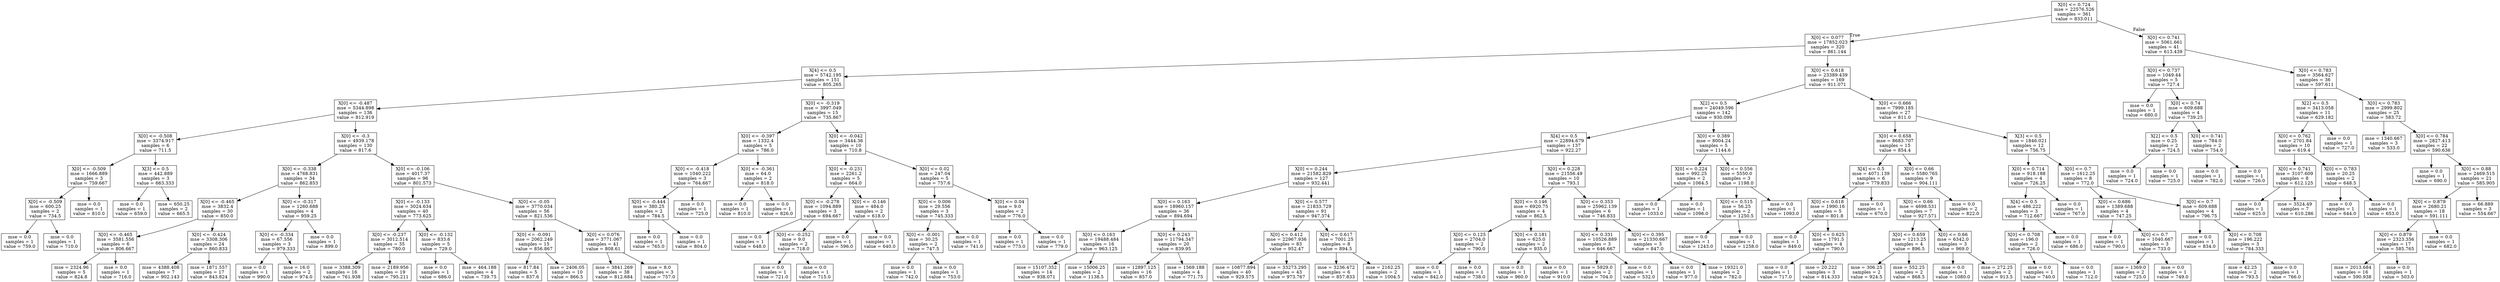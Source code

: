 digraph Tree {
node [shape=box] ;
0 [label="X[0] <= 0.724\nmse = 22576.526\nsamples = 361\nvalue = 833.011"] ;
1 [label="X[0] <= 0.077\nmse = 17852.023\nsamples = 320\nvalue = 861.144"] ;
0 -> 1 [labeldistance=2.5, labelangle=45, headlabel="True"] ;
2 [label="X[4] <= 0.5\nmse = 5742.195\nsamples = 151\nvalue = 805.265"] ;
1 -> 2 ;
3 [label="X[0] <= -0.487\nmse = 5344.898\nsamples = 136\nvalue = 812.919"] ;
2 -> 3 ;
4 [label="X[0] <= -0.508\nmse = 3374.917\nsamples = 6\nvalue = 711.5"] ;
3 -> 4 ;
5 [label="X[0] <= -0.509\nmse = 1666.889\nsamples = 3\nvalue = 759.667"] ;
4 -> 5 ;
6 [label="X[0] <= -0.509\nmse = 600.25\nsamples = 2\nvalue = 734.5"] ;
5 -> 6 ;
7 [label="mse = 0.0\nsamples = 1\nvalue = 759.0"] ;
6 -> 7 ;
8 [label="mse = 0.0\nsamples = 1\nvalue = 710.0"] ;
6 -> 8 ;
9 [label="mse = 0.0\nsamples = 1\nvalue = 810.0"] ;
5 -> 9 ;
10 [label="X[3] <= 0.5\nmse = 442.889\nsamples = 3\nvalue = 663.333"] ;
4 -> 10 ;
11 [label="mse = 0.0\nsamples = 1\nvalue = 659.0"] ;
10 -> 11 ;
12 [label="mse = 650.25\nsamples = 2\nvalue = 665.5"] ;
10 -> 12 ;
13 [label="X[0] <= -0.3\nmse = 4939.178\nsamples = 130\nvalue = 817.6"] ;
3 -> 13 ;
14 [label="X[0] <= -0.338\nmse = 4768.831\nsamples = 34\nvalue = 862.853"] ;
13 -> 14 ;
15 [label="X[0] <= -0.465\nmse = 3832.4\nsamples = 30\nvalue = 850.0"] ;
14 -> 15 ;
16 [label="X[0] <= -0.465\nmse = 3581.556\nsamples = 6\nvalue = 806.667"] ;
15 -> 16 ;
17 [label="mse = 2324.96\nsamples = 5\nvalue = 824.8"] ;
16 -> 17 ;
18 [label="mse = 0.0\nsamples = 1\nvalue = 716.0"] ;
16 -> 18 ;
19 [label="X[0] <= -0.424\nmse = 3308.306\nsamples = 24\nvalue = 860.833"] ;
15 -> 19 ;
20 [label="mse = 4388.408\nsamples = 7\nvalue = 902.143"] ;
19 -> 20 ;
21 [label="mse = 1871.557\nsamples = 17\nvalue = 843.824"] ;
19 -> 21 ;
22 [label="X[0] <= -0.317\nmse = 1260.688\nsamples = 4\nvalue = 959.25"] ;
14 -> 22 ;
23 [label="X[0] <= -0.334\nmse = 67.556\nsamples = 3\nvalue = 979.333"] ;
22 -> 23 ;
24 [label="mse = 0.0\nsamples = 1\nvalue = 990.0"] ;
23 -> 24 ;
25 [label="mse = 16.0\nsamples = 2\nvalue = 974.0"] ;
23 -> 25 ;
26 [label="mse = 0.0\nsamples = 1\nvalue = 899.0"] ;
22 -> 26 ;
27 [label="X[0] <= -0.106\nmse = 4017.37\nsamples = 96\nvalue = 801.573"] ;
13 -> 27 ;
28 [label="X[0] <= -0.133\nmse = 3024.634\nsamples = 40\nvalue = 773.625"] ;
27 -> 28 ;
29 [label="X[0] <= -0.237\nmse = 3012.514\nsamples = 35\nvalue = 780.0"] ;
28 -> 29 ;
30 [label="mse = 3388.309\nsamples = 16\nvalue = 761.938"] ;
29 -> 30 ;
31 [label="mse = 2189.956\nsamples = 19\nvalue = 795.211"] ;
29 -> 31 ;
32 [label="X[0] <= -0.132\nmse = 833.6\nsamples = 5\nvalue = 729.0"] ;
28 -> 32 ;
33 [label="mse = 0.0\nsamples = 1\nvalue = 686.0"] ;
32 -> 33 ;
34 [label="mse = 464.188\nsamples = 4\nvalue = 739.75"] ;
32 -> 34 ;
35 [label="X[0] <= -0.05\nmse = 3770.034\nsamples = 56\nvalue = 821.536"] ;
27 -> 35 ;
36 [label="X[0] <= -0.091\nmse = 2062.249\nsamples = 15\nvalue = 856.867"] ;
35 -> 36 ;
37 [label="mse = 817.84\nsamples = 5\nvalue = 837.6"] ;
36 -> 37 ;
38 [label="mse = 2406.05\nsamples = 10\nvalue = 866.5"] ;
36 -> 38 ;
39 [label="X[0] <= 0.076\nmse = 3771.067\nsamples = 41\nvalue = 808.61"] ;
35 -> 39 ;
40 [label="mse = 3841.269\nsamples = 38\nvalue = 812.684"] ;
39 -> 40 ;
41 [label="mse = 8.0\nsamples = 3\nvalue = 757.0"] ;
39 -> 41 ;
42 [label="X[0] <= -0.319\nmse = 3997.049\nsamples = 15\nvalue = 735.867"] ;
2 -> 42 ;
43 [label="X[0] <= -0.397\nmse = 1332.4\nsamples = 5\nvalue = 786.0"] ;
42 -> 43 ;
44 [label="X[0] <= -0.418\nmse = 1040.222\nsamples = 3\nvalue = 764.667"] ;
43 -> 44 ;
45 [label="X[0] <= -0.444\nmse = 380.25\nsamples = 2\nvalue = 784.5"] ;
44 -> 45 ;
46 [label="mse = 0.0\nsamples = 1\nvalue = 765.0"] ;
45 -> 46 ;
47 [label="mse = 0.0\nsamples = 1\nvalue = 804.0"] ;
45 -> 47 ;
48 [label="mse = 0.0\nsamples = 1\nvalue = 725.0"] ;
44 -> 48 ;
49 [label="X[0] <= -0.361\nmse = 64.0\nsamples = 2\nvalue = 818.0"] ;
43 -> 49 ;
50 [label="mse = 0.0\nsamples = 1\nvalue = 810.0"] ;
49 -> 50 ;
51 [label="mse = 0.0\nsamples = 1\nvalue = 826.0"] ;
49 -> 51 ;
52 [label="X[0] <= -0.042\nmse = 3444.36\nsamples = 10\nvalue = 710.8"] ;
42 -> 52 ;
53 [label="X[0] <= -0.231\nmse = 2261.2\nsamples = 5\nvalue = 664.0"] ;
52 -> 53 ;
54 [label="X[0] <= -0.278\nmse = 1094.889\nsamples = 3\nvalue = 694.667"] ;
53 -> 54 ;
55 [label="mse = 0.0\nsamples = 1\nvalue = 648.0"] ;
54 -> 55 ;
56 [label="X[0] <= -0.252\nmse = 9.0\nsamples = 2\nvalue = 718.0"] ;
54 -> 56 ;
57 [label="mse = 0.0\nsamples = 1\nvalue = 721.0"] ;
56 -> 57 ;
58 [label="mse = 0.0\nsamples = 1\nvalue = 715.0"] ;
56 -> 58 ;
59 [label="X[0] <= -0.146\nmse = 484.0\nsamples = 2\nvalue = 618.0"] ;
53 -> 59 ;
60 [label="mse = 0.0\nsamples = 1\nvalue = 596.0"] ;
59 -> 60 ;
61 [label="mse = 0.0\nsamples = 1\nvalue = 640.0"] ;
59 -> 61 ;
62 [label="X[0] <= 0.02\nmse = 247.04\nsamples = 5\nvalue = 757.6"] ;
52 -> 62 ;
63 [label="X[0] <= 0.006\nmse = 29.556\nsamples = 3\nvalue = 745.333"] ;
62 -> 63 ;
64 [label="X[0] <= -0.001\nmse = 30.25\nsamples = 2\nvalue = 747.5"] ;
63 -> 64 ;
65 [label="mse = 0.0\nsamples = 1\nvalue = 742.0"] ;
64 -> 65 ;
66 [label="mse = 0.0\nsamples = 1\nvalue = 753.0"] ;
64 -> 66 ;
67 [label="mse = 0.0\nsamples = 1\nvalue = 741.0"] ;
63 -> 67 ;
68 [label="X[0] <= 0.04\nmse = 9.0\nsamples = 2\nvalue = 776.0"] ;
62 -> 68 ;
69 [label="mse = 0.0\nsamples = 1\nvalue = 773.0"] ;
68 -> 69 ;
70 [label="mse = 0.0\nsamples = 1\nvalue = 779.0"] ;
68 -> 70 ;
71 [label="X[0] <= 0.618\nmse = 23389.439\nsamples = 169\nvalue = 911.071"] ;
1 -> 71 ;
72 [label="X[2] <= 0.5\nmse = 24049.596\nsamples = 142\nvalue = 930.099"] ;
71 -> 72 ;
73 [label="X[4] <= 0.5\nmse = 22894.679\nsamples = 137\nvalue = 922.27"] ;
72 -> 73 ;
74 [label="X[0] <= 0.244\nmse = 21582.829\nsamples = 127\nvalue = 932.441"] ;
73 -> 74 ;
75 [label="X[0] <= 0.163\nmse = 18960.157\nsamples = 36\nvalue = 894.694"] ;
74 -> 75 ;
76 [label="X[0] <= 0.163\nmse = 19488.484\nsamples = 16\nvalue = 963.125"] ;
75 -> 76 ;
77 [label="mse = 15107.352\nsamples = 14\nvalue = 938.071"] ;
76 -> 77 ;
78 [label="mse = 15006.25\nsamples = 2\nvalue = 1138.5"] ;
76 -> 78 ;
79 [label="X[0] <= 0.243\nmse = 11794.347\nsamples = 20\nvalue = 839.95"] ;
75 -> 79 ;
80 [label="mse = 12897.125\nsamples = 16\nvalue = 857.0"] ;
79 -> 80 ;
81 [label="mse = 1569.188\nsamples = 4\nvalue = 771.75"] ;
79 -> 81 ;
82 [label="X[0] <= 0.577\nmse = 21833.729\nsamples = 91\nvalue = 947.374"] ;
74 -> 82 ;
83 [label="X[0] <= 0.412\nmse = 22967.936\nsamples = 83\nvalue = 952.47"] ;
82 -> 83 ;
84 [label="mse = 10877.894\nsamples = 40\nvalue = 929.575"] ;
83 -> 84 ;
85 [label="mse = 33273.295\nsamples = 43\nvalue = 973.767"] ;
83 -> 85 ;
86 [label="X[0] <= 0.617\nmse = 7001.25\nsamples = 8\nvalue = 894.5"] ;
82 -> 86 ;
87 [label="mse = 3236.472\nsamples = 6\nvalue = 857.833"] ;
86 -> 87 ;
88 [label="mse = 2162.25\nsamples = 2\nvalue = 1004.5"] ;
86 -> 88 ;
89 [label="X[0] <= 0.228\nmse = 21556.49\nsamples = 10\nvalue = 793.1"] ;
73 -> 89 ;
90 [label="X[0] <= 0.146\nmse = 6920.75\nsamples = 4\nvalue = 862.5"] ;
89 -> 90 ;
91 [label="X[0] <= 0.125\nmse = 2704.0\nsamples = 2\nvalue = 790.0"] ;
90 -> 91 ;
92 [label="mse = 0.0\nsamples = 1\nvalue = 842.0"] ;
91 -> 92 ;
93 [label="mse = 0.0\nsamples = 1\nvalue = 738.0"] ;
91 -> 93 ;
94 [label="X[0] <= 0.181\nmse = 625.0\nsamples = 2\nvalue = 935.0"] ;
90 -> 94 ;
95 [label="mse = 0.0\nsamples = 1\nvalue = 960.0"] ;
94 -> 95 ;
96 [label="mse = 0.0\nsamples = 1\nvalue = 910.0"] ;
94 -> 96 ;
97 [label="X[0] <= 0.353\nmse = 25962.139\nsamples = 6\nvalue = 746.833"] ;
89 -> 97 ;
98 [label="X[0] <= 0.331\nmse = 10526.889\nsamples = 3\nvalue = 646.667"] ;
97 -> 98 ;
99 [label="mse = 5929.0\nsamples = 2\nvalue = 704.0"] ;
98 -> 99 ;
100 [label="mse = 0.0\nsamples = 1\nvalue = 532.0"] ;
98 -> 100 ;
101 [label="X[0] <= 0.395\nmse = 21330.667\nsamples = 3\nvalue = 847.0"] ;
97 -> 101 ;
102 [label="mse = 0.0\nsamples = 1\nvalue = 977.0"] ;
101 -> 102 ;
103 [label="mse = 19321.0\nsamples = 2\nvalue = 782.0"] ;
101 -> 103 ;
104 [label="X[0] <= 0.389\nmse = 8004.24\nsamples = 5\nvalue = 1144.6"] ;
72 -> 104 ;
105 [label="X[0] <= 0.224\nmse = 992.25\nsamples = 2\nvalue = 1064.5"] ;
104 -> 105 ;
106 [label="mse = 0.0\nsamples = 1\nvalue = 1033.0"] ;
105 -> 106 ;
107 [label="mse = 0.0\nsamples = 1\nvalue = 1096.0"] ;
105 -> 107 ;
108 [label="X[0] <= 0.556\nmse = 5550.0\nsamples = 3\nvalue = 1198.0"] ;
104 -> 108 ;
109 [label="X[0] <= 0.515\nmse = 56.25\nsamples = 2\nvalue = 1250.5"] ;
108 -> 109 ;
110 [label="mse = 0.0\nsamples = 1\nvalue = 1243.0"] ;
109 -> 110 ;
111 [label="mse = 0.0\nsamples = 1\nvalue = 1258.0"] ;
109 -> 111 ;
112 [label="mse = 0.0\nsamples = 1\nvalue = 1093.0"] ;
108 -> 112 ;
113 [label="X[0] <= 0.666\nmse = 7999.185\nsamples = 27\nvalue = 811.0"] ;
71 -> 113 ;
114 [label="X[0] <= 0.658\nmse = 8683.707\nsamples = 15\nvalue = 854.4"] ;
113 -> 114 ;
115 [label="X[4] <= 0.5\nmse = 4071.139\nsamples = 6\nvalue = 779.833"] ;
114 -> 115 ;
116 [label="X[0] <= 0.618\nmse = 1990.16\nsamples = 5\nvalue = 801.8"] ;
115 -> 116 ;
117 [label="mse = 0.0\nsamples = 1\nvalue = 849.0"] ;
116 -> 117 ;
118 [label="X[0] <= 0.625\nmse = 1791.5\nsamples = 4\nvalue = 790.0"] ;
116 -> 118 ;
119 [label="mse = 0.0\nsamples = 1\nvalue = 717.0"] ;
118 -> 119 ;
120 [label="mse = 20.222\nsamples = 3\nvalue = 814.333"] ;
118 -> 120 ;
121 [label="mse = 0.0\nsamples = 1\nvalue = 670.0"] ;
115 -> 121 ;
122 [label="X[0] <= 0.66\nmse = 5580.765\nsamples = 9\nvalue = 904.111"] ;
114 -> 122 ;
123 [label="X[0] <= 0.66\nmse = 4698.531\nsamples = 7\nvalue = 927.571"] ;
122 -> 123 ;
124 [label="X[0] <= 0.659\nmse = 1213.25\nsamples = 4\nvalue = 896.5"] ;
123 -> 124 ;
125 [label="mse = 306.25\nsamples = 2\nvalue = 924.5"] ;
124 -> 125 ;
126 [label="mse = 552.25\nsamples = 2\nvalue = 868.5"] ;
124 -> 126 ;
127 [label="X[0] <= 0.66\nmse = 6342.0\nsamples = 3\nvalue = 969.0"] ;
123 -> 127 ;
128 [label="mse = 0.0\nsamples = 1\nvalue = 1080.0"] ;
127 -> 128 ;
129 [label="mse = 272.25\nsamples = 2\nvalue = 913.5"] ;
127 -> 129 ;
130 [label="mse = 0.0\nsamples = 2\nvalue = 822.0"] ;
122 -> 130 ;
131 [label="X[3] <= 0.5\nmse = 1846.021\nsamples = 12\nvalue = 756.75"] ;
113 -> 131 ;
132 [label="X[0] <= 0.714\nmse = 918.188\nsamples = 4\nvalue = 726.25"] ;
131 -> 132 ;
133 [label="X[4] <= 0.5\nmse = 486.222\nsamples = 3\nvalue = 712.667"] ;
132 -> 133 ;
134 [label="X[0] <= 0.708\nmse = 196.0\nsamples = 2\nvalue = 726.0"] ;
133 -> 134 ;
135 [label="mse = 0.0\nsamples = 1\nvalue = 740.0"] ;
134 -> 135 ;
136 [label="mse = 0.0\nsamples = 1\nvalue = 712.0"] ;
134 -> 136 ;
137 [label="mse = 0.0\nsamples = 1\nvalue = 686.0"] ;
133 -> 137 ;
138 [label="mse = 0.0\nsamples = 1\nvalue = 767.0"] ;
132 -> 138 ;
139 [label="X[0] <= 0.7\nmse = 1612.25\nsamples = 8\nvalue = 772.0"] ;
131 -> 139 ;
140 [label="X[0] <= 0.686\nmse = 1389.688\nsamples = 4\nvalue = 747.25"] ;
139 -> 140 ;
141 [label="mse = 0.0\nsamples = 1\nvalue = 790.0"] ;
140 -> 141 ;
142 [label="X[0] <= 0.7\nmse = 1040.667\nsamples = 3\nvalue = 733.0"] ;
140 -> 142 ;
143 [label="mse = 1369.0\nsamples = 2\nvalue = 725.0"] ;
142 -> 143 ;
144 [label="mse = 0.0\nsamples = 1\nvalue = 749.0"] ;
142 -> 144 ;
145 [label="X[0] <= 0.7\nmse = 609.688\nsamples = 4\nvalue = 796.75"] ;
139 -> 145 ;
146 [label="mse = 0.0\nsamples = 1\nvalue = 834.0"] ;
145 -> 146 ;
147 [label="X[0] <= 0.708\nmse = 196.222\nsamples = 3\nvalue = 784.333"] ;
145 -> 147 ;
148 [label="mse = 42.25\nsamples = 2\nvalue = 793.5"] ;
147 -> 148 ;
149 [label="mse = 0.0\nsamples = 1\nvalue = 766.0"] ;
147 -> 149 ;
150 [label="X[0] <= 0.741\nmse = 5061.661\nsamples = 41\nvalue = 613.439"] ;
0 -> 150 [labeldistance=2.5, labelangle=-45, headlabel="False"] ;
151 [label="X[0] <= 0.737\nmse = 1049.44\nsamples = 5\nvalue = 727.4"] ;
150 -> 151 ;
152 [label="mse = 0.0\nsamples = 1\nvalue = 680.0"] ;
151 -> 152 ;
153 [label="X[0] <= 0.74\nmse = 609.688\nsamples = 4\nvalue = 739.25"] ;
151 -> 153 ;
154 [label="X[2] <= 0.5\nmse = 0.25\nsamples = 2\nvalue = 724.5"] ;
153 -> 154 ;
155 [label="mse = 0.0\nsamples = 1\nvalue = 724.0"] ;
154 -> 155 ;
156 [label="mse = 0.0\nsamples = 1\nvalue = 725.0"] ;
154 -> 156 ;
157 [label="X[0] <= 0.741\nmse = 784.0\nsamples = 2\nvalue = 754.0"] ;
153 -> 157 ;
158 [label="mse = 0.0\nsamples = 1\nvalue = 782.0"] ;
157 -> 158 ;
159 [label="mse = 0.0\nsamples = 1\nvalue = 726.0"] ;
157 -> 159 ;
160 [label="X[0] <= 0.783\nmse = 3564.627\nsamples = 36\nvalue = 597.611"] ;
150 -> 160 ;
161 [label="X[2] <= 0.5\nmse = 3413.058\nsamples = 11\nvalue = 629.182"] ;
160 -> 161 ;
162 [label="X[0] <= 0.762\nmse = 2701.84\nsamples = 10\nvalue = 619.4"] ;
161 -> 162 ;
163 [label="X[0] <= 0.741\nmse = 3107.609\nsamples = 8\nvalue = 612.125"] ;
162 -> 163 ;
164 [label="mse = 0.0\nsamples = 1\nvalue = 625.0"] ;
163 -> 164 ;
165 [label="mse = 3524.49\nsamples = 7\nvalue = 610.286"] ;
163 -> 165 ;
166 [label="X[0] <= 0.783\nmse = 20.25\nsamples = 2\nvalue = 648.5"] ;
162 -> 166 ;
167 [label="mse = 0.0\nsamples = 1\nvalue = 644.0"] ;
166 -> 167 ;
168 [label="mse = 0.0\nsamples = 1\nvalue = 653.0"] ;
166 -> 168 ;
169 [label="mse = 0.0\nsamples = 1\nvalue = 727.0"] ;
161 -> 169 ;
170 [label="X[0] <= 0.783\nmse = 2999.802\nsamples = 25\nvalue = 583.72"] ;
160 -> 170 ;
171 [label="mse = 1340.667\nsamples = 3\nvalue = 533.0"] ;
170 -> 171 ;
172 [label="X[0] <= 0.784\nmse = 2827.413\nsamples = 22\nvalue = 590.636"] ;
170 -> 172 ;
173 [label="mse = 0.0\nsamples = 1\nvalue = 690.0"] ;
172 -> 173 ;
174 [label="X[0] <= 0.88\nmse = 2469.515\nsamples = 21\nvalue = 585.905"] ;
172 -> 174 ;
175 [label="X[0] <= 0.879\nmse = 2680.21\nsamples = 18\nvalue = 591.111"] ;
174 -> 175 ;
176 [label="X[0] <= 0.879\nmse = 2323.356\nsamples = 17\nvalue = 585.765"] ;
175 -> 176 ;
177 [label="mse = 2013.684\nsamples = 16\nvalue = 590.938"] ;
176 -> 177 ;
178 [label="mse = 0.0\nsamples = 1\nvalue = 503.0"] ;
176 -> 178 ;
179 [label="mse = 0.0\nsamples = 1\nvalue = 682.0"] ;
175 -> 179 ;
180 [label="mse = 66.889\nsamples = 3\nvalue = 554.667"] ;
174 -> 180 ;
}
